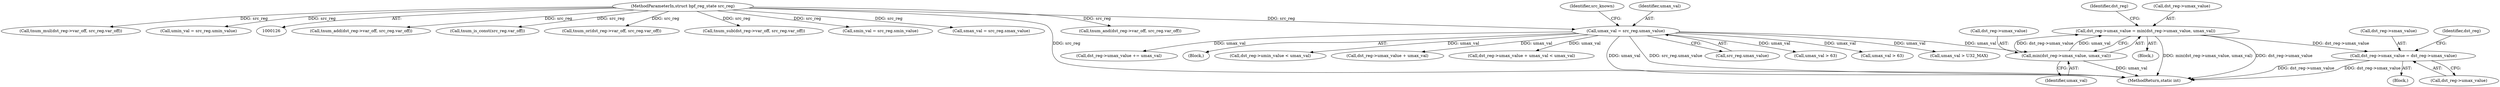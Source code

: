 digraph "0_linux_4374f256ce8182019353c0c639bb8d0695b4c941@pointer" {
"1000529" [label="(Call,dst_reg->smax_value = dst_reg->umax_value)"];
"1000490" [label="(Call,dst_reg->umax_value = min(dst_reg->umax_value, umax_val))"];
"1000494" [label="(Call,min(dst_reg->umax_value, umax_val))"];
"1000178" [label="(Call,umax_val = src_reg.umax_value)"];
"1000130" [label="(MethodParameterIn,struct bpf_reg_state src_reg)"];
"1000268" [label="(Call,dst_reg->umax_value += umax_val)"];
"1000130" [label="(MethodParameterIn,struct bpf_reg_state src_reg)"];
"1000490" [label="(Call,dst_reg->umax_value = min(dst_reg->umax_value, umax_val))"];
"1000530" [label="(Call,dst_reg->smax_value)"];
"1000131" [label="(Block,)"];
"1000503" [label="(Identifier,dst_reg)"];
"1000491" [label="(Call,dst_reg->umax_value)"];
"1000495" [label="(Call,dst_reg->umax_value)"];
"1000277" [label="(Call,tnum_add(dst_reg->var_off, src_reg.var_off))"];
"1000185" [label="(Call,tnum_is_const(src_reg.var_off))"];
"1000563" [label="(Call,tnum_or(dst_reg->var_off, src_reg.var_off))"];
"1000322" [label="(Call,dst_reg->umin_value < umax_val)"];
"1000354" [label="(Call,tnum_sub(dst_reg->var_off, src_reg.var_off))"];
"1000244" [label="(Call,dst_reg->umax_value + umax_val)"];
"1000498" [label="(Identifier,umax_val)"];
"1000197" [label="(Block,)"];
"1000163" [label="(Call,smin_val = src_reg.smin_value)"];
"1000168" [label="(Call,smax_val = src_reg.smax_value)"];
"1000494" [label="(Call,min(dst_reg->umax_value, umax_val))"];
"1000529" [label="(Call,dst_reg->smax_value = dst_reg->umax_value)"];
"1000243" [label="(Call,dst_reg->umax_value + umax_val < umax_val)"];
"1000801" [label="(MethodReturn,static int)"];
"1000180" [label="(Call,src_reg.umax_value)"];
"1000537" [label="(Identifier,dst_reg)"];
"1000184" [label="(Identifier,src_known)"];
"1000521" [label="(Block,)"];
"1000178" [label="(Call,umax_val = src_reg.umax_value)"];
"1000474" [label="(Call,tnum_and(dst_reg->var_off, src_reg.var_off))"];
"1000533" [label="(Call,dst_reg->umax_value)"];
"1000367" [label="(Call,tnum_mul(dst_reg->var_off, src_reg.var_off))"];
"1000173" [label="(Call,umin_val = src_reg.umin_value)"];
"1000704" [label="(Call,umax_val > 63)"];
"1000179" [label="(Identifier,umax_val)"];
"1000636" [label="(Call,umax_val > 63)"];
"1000392" [label="(Call,umax_val > U32_MAX)"];
"1000529" -> "1000521"  [label="AST: "];
"1000529" -> "1000533"  [label="CFG: "];
"1000530" -> "1000529"  [label="AST: "];
"1000533" -> "1000529"  [label="AST: "];
"1000537" -> "1000529"  [label="CFG: "];
"1000529" -> "1000801"  [label="DDG: dst_reg->umax_value"];
"1000529" -> "1000801"  [label="DDG: dst_reg->smax_value"];
"1000490" -> "1000529"  [label="DDG: dst_reg->umax_value"];
"1000490" -> "1000197"  [label="AST: "];
"1000490" -> "1000494"  [label="CFG: "];
"1000491" -> "1000490"  [label="AST: "];
"1000494" -> "1000490"  [label="AST: "];
"1000503" -> "1000490"  [label="CFG: "];
"1000490" -> "1000801"  [label="DDG: min(dst_reg->umax_value, umax_val)"];
"1000490" -> "1000801"  [label="DDG: dst_reg->umax_value"];
"1000494" -> "1000490"  [label="DDG: dst_reg->umax_value"];
"1000494" -> "1000490"  [label="DDG: umax_val"];
"1000494" -> "1000498"  [label="CFG: "];
"1000495" -> "1000494"  [label="AST: "];
"1000498" -> "1000494"  [label="AST: "];
"1000494" -> "1000801"  [label="DDG: umax_val"];
"1000178" -> "1000494"  [label="DDG: umax_val"];
"1000178" -> "1000131"  [label="AST: "];
"1000178" -> "1000180"  [label="CFG: "];
"1000179" -> "1000178"  [label="AST: "];
"1000180" -> "1000178"  [label="AST: "];
"1000184" -> "1000178"  [label="CFG: "];
"1000178" -> "1000801"  [label="DDG: umax_val"];
"1000178" -> "1000801"  [label="DDG: src_reg.umax_value"];
"1000130" -> "1000178"  [label="DDG: src_reg"];
"1000178" -> "1000243"  [label="DDG: umax_val"];
"1000178" -> "1000244"  [label="DDG: umax_val"];
"1000178" -> "1000268"  [label="DDG: umax_val"];
"1000178" -> "1000322"  [label="DDG: umax_val"];
"1000178" -> "1000392"  [label="DDG: umax_val"];
"1000178" -> "1000636"  [label="DDG: umax_val"];
"1000178" -> "1000704"  [label="DDG: umax_val"];
"1000130" -> "1000126"  [label="AST: "];
"1000130" -> "1000801"  [label="DDG: src_reg"];
"1000130" -> "1000163"  [label="DDG: src_reg"];
"1000130" -> "1000168"  [label="DDG: src_reg"];
"1000130" -> "1000173"  [label="DDG: src_reg"];
"1000130" -> "1000185"  [label="DDG: src_reg"];
"1000130" -> "1000277"  [label="DDG: src_reg"];
"1000130" -> "1000354"  [label="DDG: src_reg"];
"1000130" -> "1000367"  [label="DDG: src_reg"];
"1000130" -> "1000474"  [label="DDG: src_reg"];
"1000130" -> "1000563"  [label="DDG: src_reg"];
}
